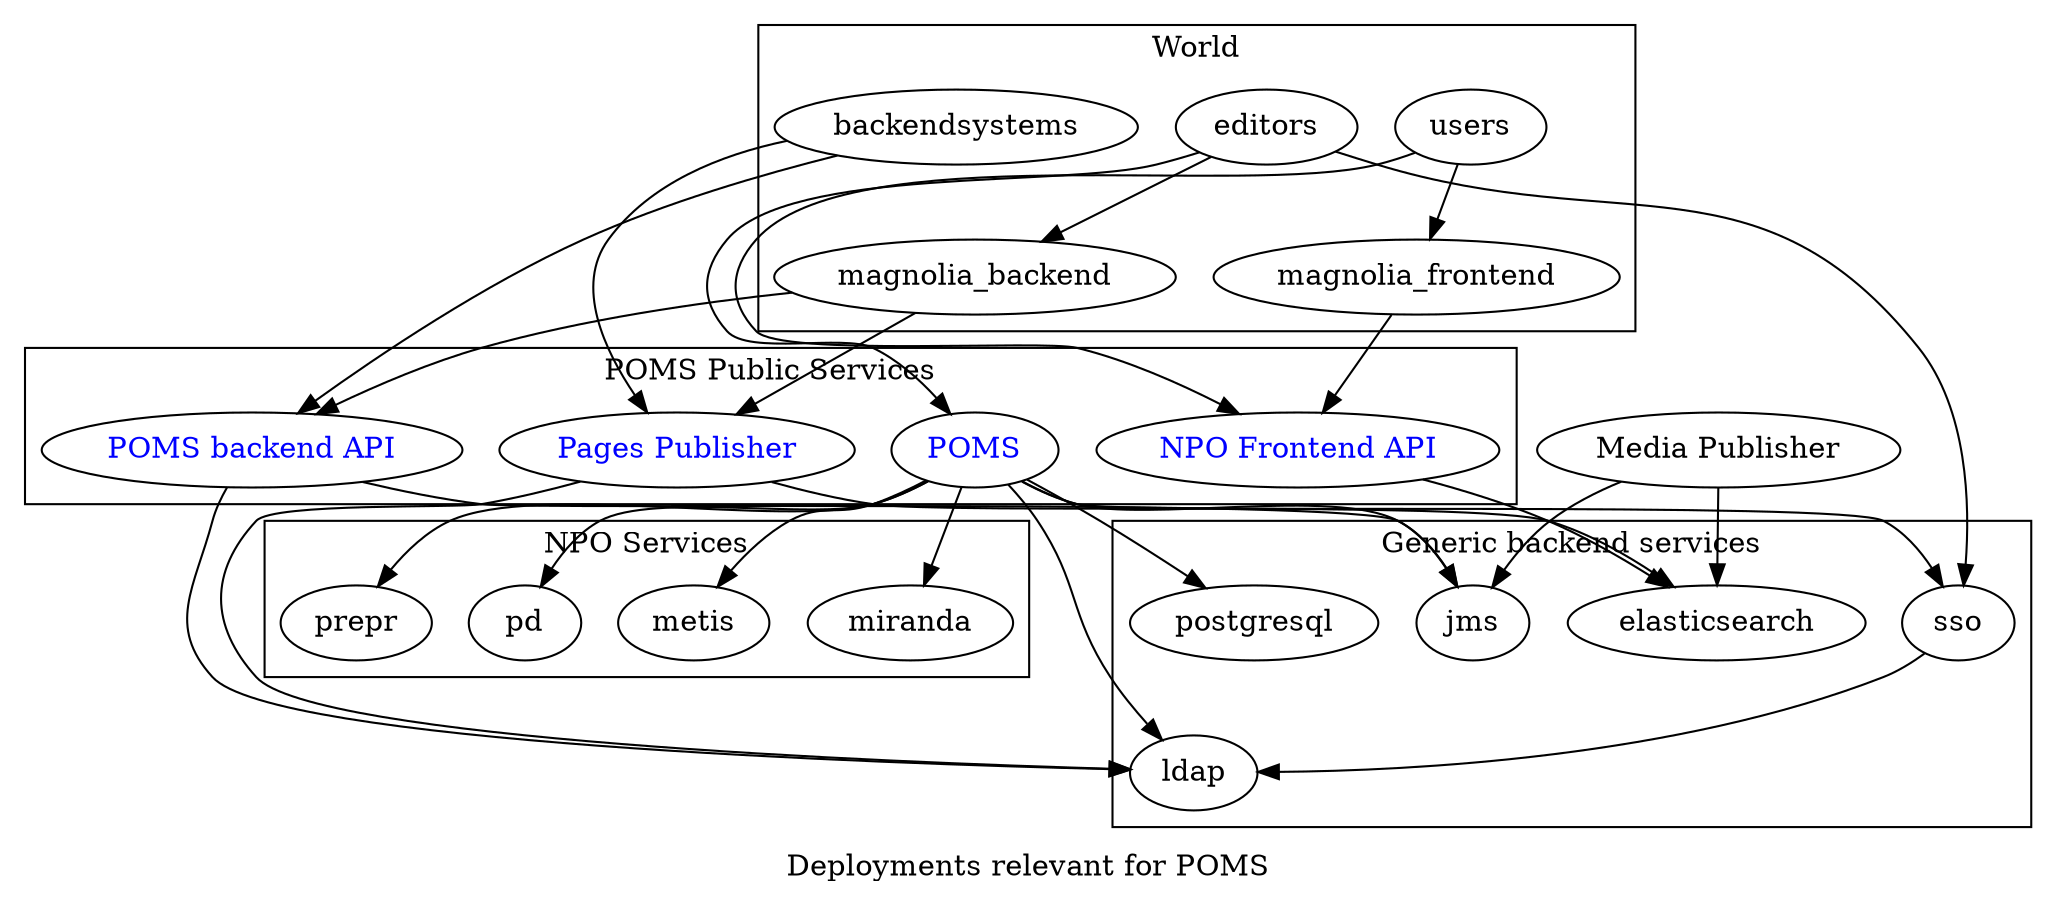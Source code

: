 digraph poms_universe {

    label="Deployments relevant for POMS";

    poms [ label="POMS" href="https://poms.omroep.nl/" fontcolor=blue];
    poms_backend [ label="POMS backend API" href="https://api.poms.omroep.nl/" fontcolor=blue];
    api [ label = "NPO Frontend API" href="https://rs.poms.omroep.nl/" fontcolor=blue];
    pages_publish [ label = "Pages Publisher"     href="https://publish.pages.omroep.nl/" fontcolor=blue];
    media_publish [ label = "Media Publisher" ];


    subgraph cluster_0  {
        label="Generic backend services";
        postgresql; elasticsearch; sso; jms; ldap;
    }

    subgraph cluster_1  {
        label="VPRO";
        magnolia_frontend; magnolia_backend;
    }

    subgraph cluster_1  {
        label="World";
        users; backendsystems; editors;
    }
    subgraph cluster_3  {
        label="POMS Public Services";
        poms; poms_backend; pages_publish; api;
    }

    subgraph cluster_4  {
        label="NPO Services";
        metis;
        pd;
        prepr;
        miranda;

    }


   editors -> {magnolia_backend poms sso}
   users -> {magnolia_frontend api}
   backendsystems -> {poms_backend  pages_publish}


    poms -> { postgresql jms sso ldap miranda prepr pd metis }

    poms_backend -> { jms ldap}

    api -> { elasticsearch }

    pages_publish-> { elasticsearch ldap}

    media_publish -> { elasticsearch jms }


    magnolia_backend -> { poms_backend pages_publish };

    magnolia_frontend -> { api  };

   sso -> ldap;

}
